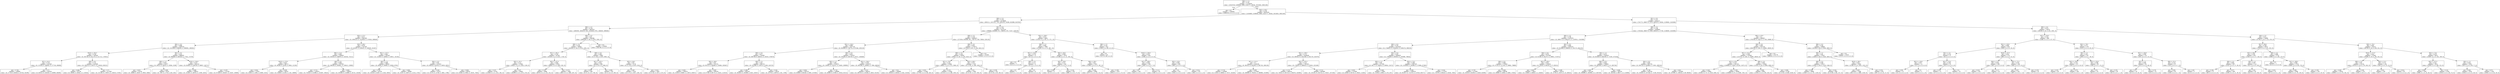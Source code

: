 digraph Tree {
node [shape=box] ;
0 [label="X[8] <= 1.5\ngini = 0.767\nsamples = 11104620\nvalue = [3316759, 5198004, 2090, 5145777, 28544, 1815826, 2062149]"] ;
1 [label="gini = 0.0\nsamples = 1189094\nvalue = [1881876, 0, 0, 0, 0, 0, 0]"] ;
0 -> 1 [labeldistance=2.5, labelangle=45, headlabel="True"] ;
2 [label="X[3] <= 63.5\ngini = 0.744\nsamples = 9915526\nvalue = [1434883, 5198004, 2090, 5145777, 28544, 1815826, 2062149]"] ;
0 -> 2 [labeldistance=2.5, labelangle=-45, headlabel="False"] ;
3 [label="X[9] <= 2.5\ngini = 0.733\nsamples = 4279969\nvalue = [693111, 2537231, 716, 2054702, 10280, 655986, 818783]"] ;
2 -> 3 ;
4 [label="X[8] <= 2.5\ngini = 0.724\nsamples = 2667651\nvalue = [406206, 1604223, 145, 1325826, 9701, 584659, 289649]"] ;
3 -> 4 ;
5 [label="X[3] <= 57.5\ngini = 0.671\nsamples = 2401061\nvalue = [0, 1604223, 0, 1325826, 0, 579358, 289649]"] ;
4 -> 5 ;
6 [label="X[0] <= 0.5\ngini = 0.666\nsamples = 1659763\nvalue = [0, 1152586, 0, 886305, 0, 389093, 198302]"] ;
5 -> 6 ;
7 [label="X[10] <= 232.5\ngini = 0.728\nsamples = 762934\nvalue = [0, 303740, 0, 421279, 0, 311752, 170923]"] ;
6 -> 7 ;
8 [label="X[7] <= 61.5\ngini = 0.725\nsamples = 352546\nvalue = [0, 113530, 0, 186562, 0, 177742, 80608]"] ;
7 -> 8 ;
9 [label="gini = 0.728\nsamples = 108992\nvalue = [0, 27716, 0, 60026, 0, 50744, 34199]"] ;
8 -> 9 ;
10 [label="gini = 0.72\nsamples = 243554\nvalue = [0, 85814, 0, 126536, 0, 126998, 46409]"] ;
8 -> 10 ;
11 [label="X[9] <= 0.5\ngini = 0.722\nsamples = 410388\nvalue = [0, 190210, 0, 234717, 0, 134010, 90315]"] ;
7 -> 11 ;
12 [label="gini = 0.648\nsamples = 92739\nvalue = [0, 59030, 0, 55044, 0, 0, 32924]"] ;
11 -> 12 ;
13 [label="gini = 0.72\nsamples = 317649\nvalue = [0, 131180, 0, 179673, 0, 134010, 57391]"] ;
11 -> 13 ;
14 [label="X[5] <= 0.5\ngini = 0.531\nsamples = 896829\nvalue = [0, 848846, 0, 465026, 0, 77341, 27379]"] ;
6 -> 14 ;
15 [label="X[0] <= 1.5\ngini = 0.655\nsamples = 41677\nvalue = [0, 24015, 0, 28323, 0, 10384, 3108]"] ;
14 -> 15 ;
16 [label="gini = 0.653\nsamples = 35534\nvalue = [0, 16808, 0, 26547, 0, 9958, 2846]"] ;
15 -> 16 ;
17 [label="gini = 0.408\nsamples = 6143\nvalue = [0, 7207, 0, 1776, 0, 426, 262]"] ;
15 -> 17 ;
18 [label="X[10] <= 216.5\ngini = 0.521\nsamples = 855152\nvalue = [0, 824831, 0, 436703, 0, 66957, 24271]"] ;
14 -> 18 ;
19 [label="gini = 0.468\nsamples = 139614\nvalue = [0, 151401, 0, 54076, 0, 11390, 4202]"] ;
18 -> 19 ;
20 [label="gini = 0.529\nsamples = 715538\nvalue = [0, 673430, 0, 382627, 0, 55567, 20069]"] ;
18 -> 20 ;
21 [label="X[3] <= 60.5\ngini = 0.679\nsamples = 741298\nvalue = [0, 451637, 0, 439521, 0, 190265, 91347]"] ;
5 -> 21 ;
22 [label="X[6] <= 21.5\ngini = 0.683\nsamples = 558956\nvalue = [0, 326554, 0, 338879, 0, 143354, 75211]"] ;
21 -> 22 ;
23 [label="X[10] <= 173.5\ngini = 0.655\nsamples = 88172\nvalue = [0, 58348, 0, 53192, 0, 6942, 21228]"] ;
22 -> 23 ;
24 [label="gini = 0.624\nsamples = 27925\nvalue = [0, 23302, 0, 11891, 0, 6699, 2332]"] ;
23 -> 24 ;
25 [label="gini = 0.639\nsamples = 60247\nvalue = [0, 35046, 0, 41301, 0, 243, 18896]"] ;
23 -> 25 ;
26 [label="X[0] <= 0.5\ngini = 0.684\nsamples = 470784\nvalue = [0, 268206, 0, 285687, 0, 136412, 53983]"] ;
22 -> 26 ;
27 [label="gini = 0.712\nsamples = 220974\nvalue = [0, 76146, 0, 131988, 0, 101687, 39425]"] ;
26 -> 27 ;
28 [label="gini = 0.603\nsamples = 249810\nvalue = [0, 192060, 0, 153699, 0, 34725, 14558]"] ;
26 -> 28 ;
29 [label="X[2] <= 127.5\ngini = 0.661\nsamples = 182342\nvalue = [0, 125083, 0, 100642, 0, 46911, 16136]"] ;
21 -> 29 ;
30 [label="X[5] <= 1.5\ngini = 0.686\nsamples = 69432\nvalue = [0, 40465, 0, 39940, 0, 22858, 6705]"] ;
29 -> 30 ;
31 [label="gini = 0.703\nsamples = 34736\nvalue = [0, 18128, 0, 20267, 0, 11544, 5003]"] ;
30 -> 31 ;
32 [label="gini = 0.664\nsamples = 34696\nvalue = [0, 22337, 0, 19673, 0, 11314, 1702]"] ;
30 -> 32 ;
33 [label="X[4] <= 4.5\ngini = 0.64\nsamples = 112910\nvalue = [0, 84618, 0, 60702, 0, 24053, 9431]"] ;
29 -> 33 ;
34 [label="gini = 0.559\nsamples = 32557\nvalue = [0, 31272, 0, 12740, 0, 5862, 1786]"] ;
33 -> 34 ;
35 [label="gini = 0.658\nsamples = 80353\nvalue = [0, 53346, 0, 47962, 0, 18191, 7645]"] ;
33 -> 35 ;
36 [label="X[8] <= 4.5\ngini = 0.07\nsamples = 266590\nvalue = [406206, 0, 145, 0, 9701, 5301, 0]"] ;
4 -> 36 ;
37 [label="X[8] <= 3.5\ngini = 0.329\nsamples = 49646\nvalue = [63426, 0, 145, 0, 9701, 5301, 0]"] ;
36 -> 37 ;
38 [label="X[7] <= 181.5\ngini = 0.159\nsamples = 43783\nvalue = [63426, 0, 0, 0, 4231, 1700, 0]"] ;
37 -> 38 ;
39 [label="X[3] <= 41.5\ngini = 0.111\nsamples = 37805\nvalue = [56457, 0, 0, 0, 2326, 1158, 0]"] ;
38 -> 39 ;
40 [label="gini = 0.237\nsamples = 8743\nvalue = [12058, 0, 0, 0, 1251, 582, 0]"] ;
39 -> 40 ;
41 [label="gini = 0.07\nsamples = 29062\nvalue = [44399, 0, 0, 0, 1075, 576, 0]"] ;
39 -> 41 ;
42 [label="X[2] <= 137.5\ngini = 0.408\nsamples = 5978\nvalue = [6969, 0, 0, 0, 1905, 542, 0]"] ;
38 -> 42 ;
43 [label="gini = 0.103\nsamples = 4086\nvalue = [6074, 0, 0, 0, 210, 135, 0]"] ;
42 -> 43 ;
44 [label="gini = 0.573\nsamples = 1892\nvalue = [895, 0, 0, 0, 1695, 407, 0]"] ;
42 -> 44 ;
45 [label="X[9] <= 0.5\ngini = 0.495\nsamples = 5863\nvalue = [0, 0, 145, 0, 5470, 3601, 0]"] ;
37 -> 45 ;
46 [label="X[7] <= 167.5\ngini = 0.052\nsamples = 684\nvalue = [0, 0, 29, 0, 0, 1046, 0]"] ;
45 -> 46 ;
47 [label="gini = 0.039\nsamples = 483\nvalue = [0, 0, 15, 0, 0, 746, 0]"] ;
46 -> 47 ;
48 [label="gini = 0.085\nsamples = 201\nvalue = [0, 0, 14, 0, 0, 300, 0]"] ;
46 -> 48 ;
49 [label="X[3] <= 44.5\ngini = 0.45\nsamples = 5179\nvalue = [0, 0, 116, 0, 5470, 2555, 0]"] ;
45 -> 49 ;
50 [label="gini = 0.487\nsamples = 2232\nvalue = [0, 0, 74, 0, 2197, 1281, 0]"] ;
49 -> 50 ;
51 [label="gini = 0.414\nsamples = 2947\nvalue = [0, 0, 42, 0, 3273, 1274, 0]"] ;
49 -> 51 ;
52 [label="gini = 0.0\nsamples = 216944\nvalue = [342780, 0, 0, 0, 0, 0, 0]"] ;
36 -> 52 ;
53 [label="X[1] <= 0.5\ngini = 0.728\nsamples = 1612318\nvalue = [286905, 933008, 571, 728876, 579, 71327, 529134]"] ;
3 -> 53 ;
54 [label="X[8] <= 2.5\ngini = 0.726\nsamples = 1603413\nvalue = [273354, 933008, 567, 728774, 558, 70956, 529119]"] ;
53 -> 54 ;
55 [label="X[2] <= 124.5\ngini = 0.669\nsamples = 1427740\nvalue = [0, 933008, 0, 728774, 0, 67546, 529119]"] ;
54 -> 55 ;
56 [label="X[0] <= 0.5\ngini = 0.677\nsamples = 703485\nvalue = [0, 406708, 0, 400015, 0, 35019, 270670]"] ;
55 -> 56 ;
57 [label="X[3] <= 48.5\ngini = 0.67\nsamples = 319732\nvalue = [0, 93110, 0, 180440, 0, 26406, 205947]"] ;
56 -> 57 ;
58 [label="gini = 0.635\nsamples = 139478\nvalue = [0, 25330, 0, 90667, 0, 10973, 93937]"] ;
57 -> 58 ;
59 [label="gini = 0.687\nsamples = 180254\nvalue = [0, 67780, 0, 89773, 0, 15433, 112010]"] ;
57 -> 59 ;
60 [label="X[0] <= 2.5\ngini = 0.59\nsamples = 383753\nvalue = [0, 313598, 0, 219575, 0, 8613, 64723]"] ;
56 -> 60 ;
61 [label="gini = 0.589\nsamples = 365529\nvalue = [0, 302822, 0, 203496, 0, 8431, 62957]"] ;
60 -> 61 ;
62 [label="gini = 0.545\nsamples = 18224\nvalue = [0, 10776, 0, 16079, 0, 182, 1766]"] ;
60 -> 62 ;
63 [label="X[0] <= 0.5\ngini = 0.655\nsamples = 724255\nvalue = [0, 526300, 0, 328759, 0, 32527, 258449]"] ;
55 -> 63 ;
64 [label="X[5] <= 1.5\ngini = 0.68\nsamples = 313876\nvalue = [0, 126092, 0, 135157, 0, 25463, 209995]"] ;
63 -> 64 ;
65 [label="gini = 0.654\nsamples = 205210\nvalue = [0, 83086, 0, 88148, 0, 5909, 147483]"] ;
64 -> 65 ;
66 [label="gini = 0.718\nsamples = 108666\nvalue = [0, 43006, 0, 47009, 0, 19554, 62512]"] ;
64 -> 66 ;
67 [label="X[2] <= 134.5\ngini = 0.526\nsamples = 410379\nvalue = [0, 400208, 0, 193602, 0, 7064, 48454]"] ;
63 -> 67 ;
68 [label="gini = 0.515\nsamples = 300413\nvalue = [0, 299755, 0, 135264, 0, 4820, 35220]"] ;
67 -> 68 ;
69 [label="gini = 0.55\nsamples = 109966\nvalue = [0, 100453, 0, 58338, 0, 2244, 13234]"] ;
67 -> 69 ;
70 [label="X[8] <= 4.5\ngini = 0.032\nsamples = 175673\nvalue = [273354, 0, 567, 0, 558, 3410, 0]"] ;
54 -> 70 ;
71 [label="X[8] <= 3.5\ngini = 0.158\nsamples = 33828\nvalue = [48827, 0, 567, 0, 558, 3410, 0]"] ;
70 -> 71 ;
72 [label="X[7] <= 79.5\ngini = 0.101\nsamples = 32661\nvalue = [48827, 0, 0, 0, 372, 2360, 0]"] ;
71 -> 72 ;
73 [label="gini = 0.055\nsamples = 11568\nvalue = [17702, 0, 0, 0, 86, 428, 0]"] ;
72 -> 73 ;
74 [label="gini = 0.125\nsamples = 21093\nvalue = [31125, 0, 0, 0, 286, 1932, 0]"] ;
72 -> 74 ;
75 [label="X[3] <= 60.5\ngini = 0.551\nsamples = 1167\nvalue = [0, 0, 567, 0, 186, 1050, 0]"] ;
71 -> 75 ;
76 [label="gini = 0.55\nsamples = 1065\nvalue = [0, 0, 537, 0, 157, 950, 0]"] ;
75 -> 76 ;
77 [label="gini = 0.536\nsamples = 102\nvalue = [0, 0, 30, 0, 29, 100, 0]"] ;
75 -> 77 ;
78 [label="gini = 0.0\nsamples = 141845\nvalue = [224527, 0, 0, 0, 0, 0, 0]"] ;
70 -> 78 ;
79 [label="X[2] <= 136.5\ngini = 0.071\nsamples = 8905\nvalue = [13551, 0, 4, 102, 21, 371, 15]"] ;
53 -> 79 ;
80 [label="X[8] <= 2.5\ngini = 0.062\nsamples = 7990\nvalue = [12186, 0, 0, 3, 21, 362, 15]"] ;
79 -> 80 ;
81 [label="X[7] <= 122.5\ngini = 0.278\nsamples = 11\nvalue = [0, 0, 0, 3, 0, 0, 15]"] ;
80 -> 81 ;
82 [label="gini = 0.0\nsamples = 2\nvalue = [0, 0, 0, 2, 0, 0, 0]"] ;
81 -> 82 ;
83 [label="X[6] <= 3.5\ngini = 0.117\nsamples = 9\nvalue = [0, 0, 0, 1, 0, 0, 15]"] ;
81 -> 83 ;
84 [label="gini = 0.0\nsamples = 1\nvalue = [0, 0, 0, 1, 0, 0, 0]"] ;
83 -> 84 ;
85 [label="gini = 0.0\nsamples = 8\nvalue = [0, 0, 0, 0, 0, 0, 15]"] ;
83 -> 85 ;
86 [label="X[3] <= 40.5\ngini = 0.059\nsamples = 7979\nvalue = [12186, 0, 0, 0, 21, 362, 0]"] ;
80 -> 86 ;
87 [label="X[3] <= 39.5\ngini = 0.227\nsamples = 356\nvalue = [501, 0, 0, 0, 0, 75, 0]"] ;
86 -> 87 ;
88 [label="gini = 0.408\nsamples = 4\nvalue = [5, 0, 0, 0, 0, 2, 0]"] ;
87 -> 88 ;
89 [label="gini = 0.224\nsamples = 352\nvalue = [496, 0, 0, 0, 0, 73, 0]"] ;
87 -> 89 ;
90 [label="X[6] <= 30.5\ngini = 0.05\nsamples = 7623\nvalue = [11685, 0, 0, 0, 21, 287, 0]"] ;
86 -> 90 ;
91 [label="gini = 0.029\nsamples = 5666\nvalue = [8771, 0, 0, 0, 16, 114, 0]"] ;
90 -> 91 ;
92 [label="gini = 0.109\nsamples = 1957\nvalue = [2914, 0, 0, 0, 5, 173, 0]"] ;
90 -> 92 ;
93 [label="X[8] <= 2.5\ngini = 0.141\nsamples = 915\nvalue = [1365, 0, 4, 99, 0, 9, 0]"] ;
79 -> 93 ;
94 [label="gini = 0.0\nsamples = 65\nvalue = [0, 0, 0, 99, 0, 0, 0]"] ;
93 -> 94 ;
95 [label="X[10] <= 250.5\ngini = 0.019\nsamples = 850\nvalue = [1365, 0, 4, 0, 0, 9, 0]"] ;
93 -> 95 ;
96 [label="X[7] <= 109.5\ngini = 0.038\nsamples = 358\nvalue = [560, 0, 4, 0, 0, 7, 0]"] ;
95 -> 96 ;
97 [label="gini = 0.01\nsamples = 263\nvalue = [414, 0, 0, 0, 0, 2, 0]"] ;
96 -> 97 ;
98 [label="gini = 0.111\nsamples = 95\nvalue = [146, 0, 4, 0, 0, 5, 0]"] ;
96 -> 98 ;
99 [label="X[3] <= 43.5\ngini = 0.005\nsamples = 492\nvalue = [805, 0, 0, 0, 0, 2, 0]"] ;
95 -> 99 ;
100 [label="gini = 0.0\nsamples = 325\nvalue = [524, 0, 0, 0, 0, 0, 0]"] ;
99 -> 100 ;
101 [label="gini = 0.014\nsamples = 167\nvalue = [281, 0, 0, 0, 0, 2, 0]"] ;
99 -> 101 ;
102 [label="X[1] <= 0.5\ngini = 0.747\nsamples = 5635557\nvalue = [741772, 2660773, 1374, 3091075, 18264, 1159840, 1243366]"] ;
2 -> 102 ;
103 [label="X[8] <= 2.5\ngini = 0.746\nsamples = 5609683\nvalue = [702544, 2660773, 1350, 3091072, 17739, 1158839, 1243366]"] ;
102 -> 103 ;
104 [label="X[9] <= 2.5\ngini = 0.706\nsamples = 5141676\nvalue = [0, 2660773, 0, 3091072, 0, 1139351, 1243366]"] ;
103 -> 104 ;
105 [label="X[0] <= 0.5\ngini = 0.701\nsamples = 3525456\nvalue = [0, 1746825, 0, 2194162, 0, 1038176, 598233]"] ;
104 -> 105 ;
106 [label="X[2] <= 130.5\ngini = 0.712\nsamples = 2030636\nvalue = [0, 560342, 0, 1301349, 0, 832178, 518379]"] ;
105 -> 106 ;
107 [label="X[7] <= 111.5\ngini = 0.7\nsamples = 1240536\nvalue = [0, 381413, 0, 852925, 0, 461743, 266130]"] ;
106 -> 107 ;
108 [label="gini = 0.718\nsamples = 126089\nvalue = [0, 31505, 0, 58684, 0, 74757, 34240]"] ;
107 -> 108 ;
109 [label="gini = 0.692\nsamples = 1114447\nvalue = [0, 349908, 0, 794241, 0, 386986, 231890]"] ;
107 -> 109 ;
110 [label="X[2] <= 131.5\ngini = 0.722\nsamples = 790100\nvalue = [0, 178929, 0, 448424, 0, 370435, 252249]"] ;
106 -> 110 ;
111 [label="gini = 0.725\nsamples = 384414\nvalue = [0, 75824, 0, 193710, 0, 194078, 145085]"] ;
110 -> 111 ;
112 [label="gini = 0.713\nsamples = 405686\nvalue = [0, 103105, 0, 254714, 0, 176357, 107164]"] ;
110 -> 112 ;
113 [label="X[5] <= 0.5\ngini = 0.597\nsamples = 1494820\nvalue = [0, 1186483, 0, 892813, 0, 205998, 79854]"] ;
105 -> 113 ;
114 [label="X[0] <= 1.5\ngini = 0.64\nsamples = 127385\nvalue = [0, 58177, 0, 100815, 0, 30004, 12472]"] ;
113 -> 114 ;
115 [label="gini = 0.632\nsamples = 113404\nvalue = [0, 42949, 0, 94753, 0, 29425, 12265]"] ;
114 -> 115 ;
116 [label="gini = 0.448\nsamples = 13981\nvalue = [0, 15228, 0, 6062, 0, 579, 207]"] ;
114 -> 116 ;
117 [label="X[3] <= 75.5\ngini = 0.586\nsamples = 1367435\nvalue = [0, 1128306, 0, 791998, 0, 175994, 67382]"] ;
113 -> 117 ;
118 [label="gini = 0.593\nsamples = 1189524\nvalue = [0, 952927, 0, 711570, 0, 157810, 60377]"] ;
117 -> 118 ;
119 [label="gini = 0.524\nsamples = 177911\nvalue = [0, 175379, 0, 80428, 0, 18184, 7005]"] ;
117 -> 119 ;
120 [label="X[5] <= 0.5\ngini = 0.684\nsamples = 1616220\nvalue = [0, 913948, 0, 896910, 0, 101175, 645133]"] ;
104 -> 120 ;
121 [label="X[4] <= 6.5\ngini = 0.676\nsamples = 312599\nvalue = [0, 91298, 0, 201371, 0, 29892, 171875]"] ;
120 -> 121 ;
122 [label="X[0] <= 0.5\ngini = 0.699\nsamples = 179645\nvalue = [0, 57116, 0, 117142, 0, 29865, 79860]"] ;
121 -> 122 ;
123 [label="gini = 0.702\nsamples = 111449\nvalue = [0, 26228, 0, 64338, 0, 23459, 62006]"] ;
122 -> 123 ;
124 [label="gini = 0.648\nsamples = 68196\nvalue = [0, 30888, 0, 52804, 0, 6406, 17854]"] ;
122 -> 124 ;
125 [label="X[2] <= 130.5\ngini = 0.622\nsamples = 132954\nvalue = [0, 34182, 0, 84229, 0, 27, 92015]"] ;
121 -> 125 ;
126 [label="gini = 0.635\nsamples = 73821\nvalue = [0, 22449, 0, 50856, 0, 4, 43463]"] ;
125 -> 126 ;
127 [label="gini = 0.589\nsamples = 59133\nvalue = [0, 11733, 0, 33373, 0, 23, 48552]"] ;
125 -> 127 ;
128 [label="X[5] <= 1.5\ngini = 0.673\nsamples = 1303621\nvalue = [0, 822650, 0, 695539, 0, 71283, 473258]"] ;
120 -> 128 ;
129 [label="X[6] <= 32.5\ngini = 0.654\nsamples = 700901\nvalue = [0, 462926, 0, 362071, 0, 0, 283734]"] ;
128 -> 129 ;
130 [label="gini = 0.663\nsamples = 501158\nvalue = [0, 300698, 0, 262994, 0, 0, 228728]"] ;
129 -> 130 ;
131 [label="gini = 0.609\nsamples = 199743\nvalue = [0, 162228, 0, 99077, 0, 0, 55006]"] ;
129 -> 131 ;
132 [label="X[4] <= 6.5\ngini = 0.691\nsamples = 602720\nvalue = [0, 359724, 0, 333468, 0, 71283, 189524]"] ;
128 -> 132 ;
133 [label="gini = 0.708\nsamples = 350226\nvalue = [0, 192632, 0, 197244, 0, 71194, 93142]"] ;
132 -> 133 ;
134 [label="gini = 0.651\nsamples = 252494\nvalue = [0, 167092, 0, 136224, 0, 89, 96382]"] ;
132 -> 134 ;
135 [label="X[6] <= 42.0\ngini = 0.1\nsamples = 468007\nvalue = [702544, 0, 1350, 0, 17739, 19488, 0]"] ;
103 -> 135 ;
136 [label="X[8] <= 4.5\ngini = 0.092\nsamples = 431138\nvalue = [650338, 0, 1261, 0, 14490, 16629, 0]"] ;
135 -> 136 ;
137 [label="X[7] <= 211.5\ngini = 0.306\nsamples = 116360\nvalue = [152197, 0, 1261, 0, 14490, 16629, 0]"] ;
136 -> 137 ;
138 [label="X[7] <= 53.5\ngini = 0.237\nsamples = 100720\nvalue = [138846, 0, 1198, 0, 8126, 11673, 0]"] ;
137 -> 138 ;
139 [label="gini = 0.343\nsamples = 23882\nvalue = [30361, 0, 727, 0, 2528, 4382, 0]"] ;
138 -> 139 ;
140 [label="gini = 0.202\nsamples = 76838\nvalue = [108485, 0, 471, 0, 5598, 7291, 0]"] ;
138 -> 140 ;
141 [label="X[8] <= 3.5\ngini = 0.602\nsamples = 15640\nvalue = [13351, 0, 63, 0, 6364, 4956, 0]"] ;
137 -> 141 ;
142 [label="gini = 0.085\nsamples = 8841\nvalue = [13351, 0, 0, 0, 195, 418, 0]"] ;
141 -> 142 ;
143 [label="gini = 0.494\nsamples = 6799\nvalue = [0, 0, 63, 0, 6169, 4538, 0]"] ;
141 -> 143 ;
144 [label="gini = 0.0\nsamples = 314778\nvalue = [498141, 0, 0, 0, 0, 0, 0]"] ;
136 -> 144 ;
145 [label="X[8] <= 4.5\ngini = 0.195\nsamples = 36869\nvalue = [52206, 0, 89, 0, 3249, 2859, 0]"] ;
135 -> 145 ;
146 [label="X[0] <= 1.5\ngini = 0.46\nsamples = 13337\nvalue = [14835, 0, 89, 0, 3249, 2859, 0]"] ;
145 -> 146 ;
147 [label="X[8] <= 3.5\ngini = 0.309\nsamples = 10517\nvalue = [13647, 0, 89, 0, 1318, 1546, 0]"] ;
146 -> 147 ;
148 [label="gini = 0.228\nsamples = 9908\nvalue = [13647, 0, 0, 0, 737, 1229, 0]"] ;
147 -> 148 ;
149 [label="gini = 0.542\nsamples = 609\nvalue = [0, 0, 89, 0, 581, 317, 0]"] ;
147 -> 149 ;
150 [label="X[10] <= 60.5\ngini = 0.651\nsamples = 2820\nvalue = [1188, 0, 0, 0, 1931, 1313, 0]"] ;
146 -> 150 ;
151 [label="gini = 0.607\nsamples = 2388\nvalue = [601, 0, 0, 0, 1890, 1256, 0]"] ;
150 -> 151 ;
152 [label="gini = 0.255\nsamples = 432\nvalue = [587, 0, 0, 0, 41, 57, 0]"] ;
150 -> 152 ;
153 [label="gini = 0.0\nsamples = 23532\nvalue = [37371, 0, 0, 0, 0, 0, 0]"] ;
145 -> 153 ;
154 [label="X[9] <= 0.5\ngini = 0.074\nsamples = 25874\nvalue = [39228, 0, 24, 3, 525, 1001, 0]"] ;
102 -> 154 ;
155 [label="X[7] <= 116.5\ngini = 0.153\nsamples = 988\nvalue = [1446, 0, 0, 0, 4, 127, 0]"] ;
154 -> 155 ;
156 [label="X[2] <= 119.5\ngini = 0.068\nsamples = 610\nvalue = [936, 0, 0, 0, 0, 34, 0]"] ;
155 -> 156 ;
157 [label="X[1] <= 2.5\ngini = 0.278\nsamples = 37\nvalue = [45, 0, 0, 0, 0, 9, 0]"] ;
156 -> 157 ;
158 [label="X[2] <= 118.5\ngini = 0.457\nsamples = 15\nvalue = [11, 0, 0, 0, 0, 6, 0]"] ;
157 -> 158 ;
159 [label="gini = 0.391\nsamples = 13\nvalue = [11, 0, 0, 0, 0, 4, 0]"] ;
158 -> 159 ;
160 [label="gini = 0.0\nsamples = 2\nvalue = [0, 0, 0, 0, 0, 2, 0]"] ;
158 -> 160 ;
161 [label="X[1] <= 32.0\ngini = 0.149\nsamples = 22\nvalue = [34, 0, 0, 0, 0, 3, 0]"] ;
157 -> 161 ;
162 [label="gini = 0.255\nsamples = 12\nvalue = [17, 0, 0, 0, 0, 3, 0]"] ;
161 -> 162 ;
163 [label="gini = 0.0\nsamples = 10\nvalue = [17, 0, 0, 0, 0, 0, 0]"] ;
161 -> 163 ;
164 [label="X[10] <= 47.0\ngini = 0.053\nsamples = 573\nvalue = [891, 0, 0, 0, 0, 25, 0]"] ;
156 -> 164 ;
165 [label="X[4] <= 11.5\ngini = 0.026\nsamples = 269\nvalue = [447, 0, 0, 0, 0, 6, 0]"] ;
164 -> 165 ;
166 [label="gini = 0.019\nsamples = 250\nvalue = [417, 0, 0, 0, 0, 4, 0]"] ;
165 -> 166 ;
167 [label="gini = 0.117\nsamples = 19\nvalue = [30, 0, 0, 0, 0, 2, 0]"] ;
165 -> 167 ;
168 [label="X[3] <= 71.5\ngini = 0.079\nsamples = 304\nvalue = [444, 0, 0, 0, 0, 19, 0]"] ;
164 -> 168 ;
169 [label="gini = 0.037\nsamples = 243\nvalue = [367, 0, 0, 0, 0, 7, 0]"] ;
168 -> 169 ;
170 [label="gini = 0.233\nsamples = 61\nvalue = [77, 0, 0, 0, 0, 12, 0]"] ;
168 -> 170 ;
171 [label="X[3] <= 70.5\ngini = 0.271\nsamples = 378\nvalue = [510, 0, 0, 0, 4, 93, 0]"] ;
155 -> 171 ;
172 [label="X[5] <= 1.5\ngini = 0.181\nsamples = 247\nvalue = [349, 0, 0, 0, 1, 38, 0]"] ;
171 -> 172 ;
173 [label="X[2] <= 130.5\ngini = 0.116\nsamples = 157\nvalue = [243, 0, 0, 0, 0, 16, 0]"] ;
172 -> 173 ;
174 [label="gini = 0.202\nsamples = 49\nvalue = [70, 0, 0, 0, 0, 9, 0]"] ;
173 -> 174 ;
175 [label="gini = 0.075\nsamples = 108\nvalue = [173, 0, 0, 0, 0, 7, 0]"] ;
173 -> 175 ;
176 [label="X[2] <= 124.5\ngini = 0.296\nsamples = 90\nvalue = [106, 0, 0, 0, 1, 22, 0]"] ;
172 -> 176 ;
177 [label="gini = 0.34\nsamples = 50\nvalue = [54, 0, 0, 0, 0, 15, 0]"] ;
176 -> 177 ;
178 [label="gini = 0.235\nsamples = 40\nvalue = [52, 0, 0, 0, 1, 7, 0]"] ;
176 -> 178 ;
179 [label="X[7] <= 126.0\ngini = 0.396\nsamples = 131\nvalue = [161, 0, 0, 0, 3, 55, 0]"] ;
171 -> 179 ;
180 [label="X[1] <= 1.5\ngini = 0.406\nsamples = 34\nvalue = [19, 0, 0, 0, 0, 48, 0]"] ;
179 -> 180 ;
181 [label="gini = 0.15\nsamples = 24\nvalue = [4, 0, 0, 0, 0, 45, 0]"] ;
180 -> 181 ;
182 [label="gini = 0.278\nsamples = 10\nvalue = [15, 0, 0, 0, 0, 3, 0]"] ;
180 -> 182 ;
183 [label="X[6] <= 31.5\ngini = 0.125\nsamples = 97\nvalue = [142, 0, 0, 0, 3, 7, 0]"] ;
179 -> 183 ;
184 [label="gini = 0.092\nsamples = 92\nvalue = [138, 0, 0, 0, 0, 7, 0]"] ;
183 -> 184 ;
185 [label="gini = 0.49\nsamples = 5\nvalue = [4, 0, 0, 0, 3, 0, 0]"] ;
183 -> 185 ;
186 [label="X[4] <= 3.5\ngini = 0.071\nsamples = 24886\nvalue = [37782, 0, 24, 3, 521, 874, 0]"] ;
154 -> 186 ;
187 [label="X[7] <= 96.5\ngini = 0.109\nsamples = 4676\nvalue = [7023, 0, 0, 3, 101, 323, 0]"] ;
186 -> 187 ;
188 [label="X[7] <= 94.5\ngini = 0.193\nsamples = 951\nvalue = [1343, 0, 0, 0, 17, 144, 0]"] ;
187 -> 188 ;
189 [label="X[6] <= 5.5\ngini = 0.083\nsamples = 837\nvalue = [1252, 0, 0, 0, 17, 39, 0]"] ;
188 -> 189 ;
190 [label="gini = 0.194\nsamples = 37\nvalue = [49, 0, 0, 0, 6, 0, 0]"] ;
189 -> 190 ;
191 [label="gini = 0.077\nsamples = 800\nvalue = [1203, 0, 0, 0, 11, 39, 0]"] ;
189 -> 191 ;
192 [label="X[5] <= 1.5\ngini = 0.497\nsamples = 114\nvalue = [91, 0, 0, 0, 0, 105, 0]"] ;
188 -> 192 ;
193 [label="gini = 0.45\nsamples = 92\nvalue = [54, 0, 0, 0, 0, 104, 0]"] ;
192 -> 193 ;
194 [label="gini = 0.051\nsamples = 22\nvalue = [37, 0, 0, 0, 0, 1, 0]"] ;
192 -> 194 ;
195 [label="X[8] <= 2.5\ngini = 0.086\nsamples = 3725\nvalue = [5680, 0, 0, 3, 84, 179, 0]"] ;
187 -> 195 ;
196 [label="gini = 0.0\nsamples = 1\nvalue = [0, 0, 0, 3, 0, 0, 0]"] ;
195 -> 196 ;
197 [label="X[7] <= 180.5\ngini = 0.085\nsamples = 3724\nvalue = [5680, 0, 0, 0, 84, 179, 0]"] ;
195 -> 197 ;
198 [label="gini = 0.081\nsamples = 3566\nvalue = [5454, 0, 0, 0, 79, 159, 0]"] ;
197 -> 198 ;
199 [label="gini = 0.183\nsamples = 158\nvalue = [226, 0, 0, 0, 5, 20, 0]"] ;
197 -> 199 ;
200 [label="X[3] <= 70.5\ngini = 0.061\nsamples = 20210\nvalue = [30759, 0, 24, 0, 420, 551, 0]"] ;
186 -> 200 ;
201 [label="X[10] <= 171.0\ngini = 0.052\nsamples = 13298\nvalue = [20392, 0, 19, 0, 185, 352, 0]"] ;
200 -> 201 ;
202 [label="X[8] <= 3.5\ngini = 0.05\nsamples = 13134\nvalue = [20152, 0, 19, 0, 170, 342, 0]"] ;
201 -> 202 ;
203 [label="gini = 0.049\nsamples = 13024\nvalue = [20002, 0, 0, 0, 170, 341, 0]"] ;
202 -> 203 ;
204 [label="gini = 0.209\nsamples = 110\nvalue = [150, 0, 19, 0, 0, 1, 0]"] ;
202 -> 204 ;
205 [label="X[4] <= 11.5\ngini = 0.175\nsamples = 164\nvalue = [240, 0, 0, 0, 15, 10, 0]"] ;
201 -> 205 ;
206 [label="gini = 0.051\nsamples = 138\nvalue = [225, 0, 0, 0, 1, 5, 0]"] ;
205 -> 206 ;
207 [label="gini = 0.614\nsamples = 26\nvalue = [15, 0, 0, 0, 14, 5, 0]"] ;
205 -> 207 ;
208 [label="X[3] <= 73.5\ngini = 0.079\nsamples = 6912\nvalue = [10367, 0, 5, 0, 235, 199, 0]"] ;
200 -> 208 ;
209 [label="X[2] <= 127.5\ngini = 0.101\nsamples = 3611\nvalue = [5296, 0, 5, 0, 166, 122, 0]"] ;
208 -> 209 ;
210 [label="gini = 0.061\nsamples = 1367\nvalue = [2062, 0, 5, 0, 16, 46, 0]"] ;
209 -> 210 ;
211 [label="gini = 0.124\nsamples = 2244\nvalue = [3234, 0, 0, 0, 150, 76, 0]"] ;
209 -> 211 ;
212 [label="X[5] <= 1.5\ngini = 0.055\nsamples = 3301\nvalue = [5071, 0, 0, 0, 69, 77, 0]"] ;
208 -> 212 ;
213 [label="gini = 0.045\nsamples = 2020\nvalue = [3145, 0, 0, 0, 25, 48, 0]"] ;
212 -> 213 ;
214 [label="gini = 0.071\nsamples = 1281\nvalue = [1926, 0, 0, 0, 44, 29, 0]"] ;
212 -> 214 ;
}